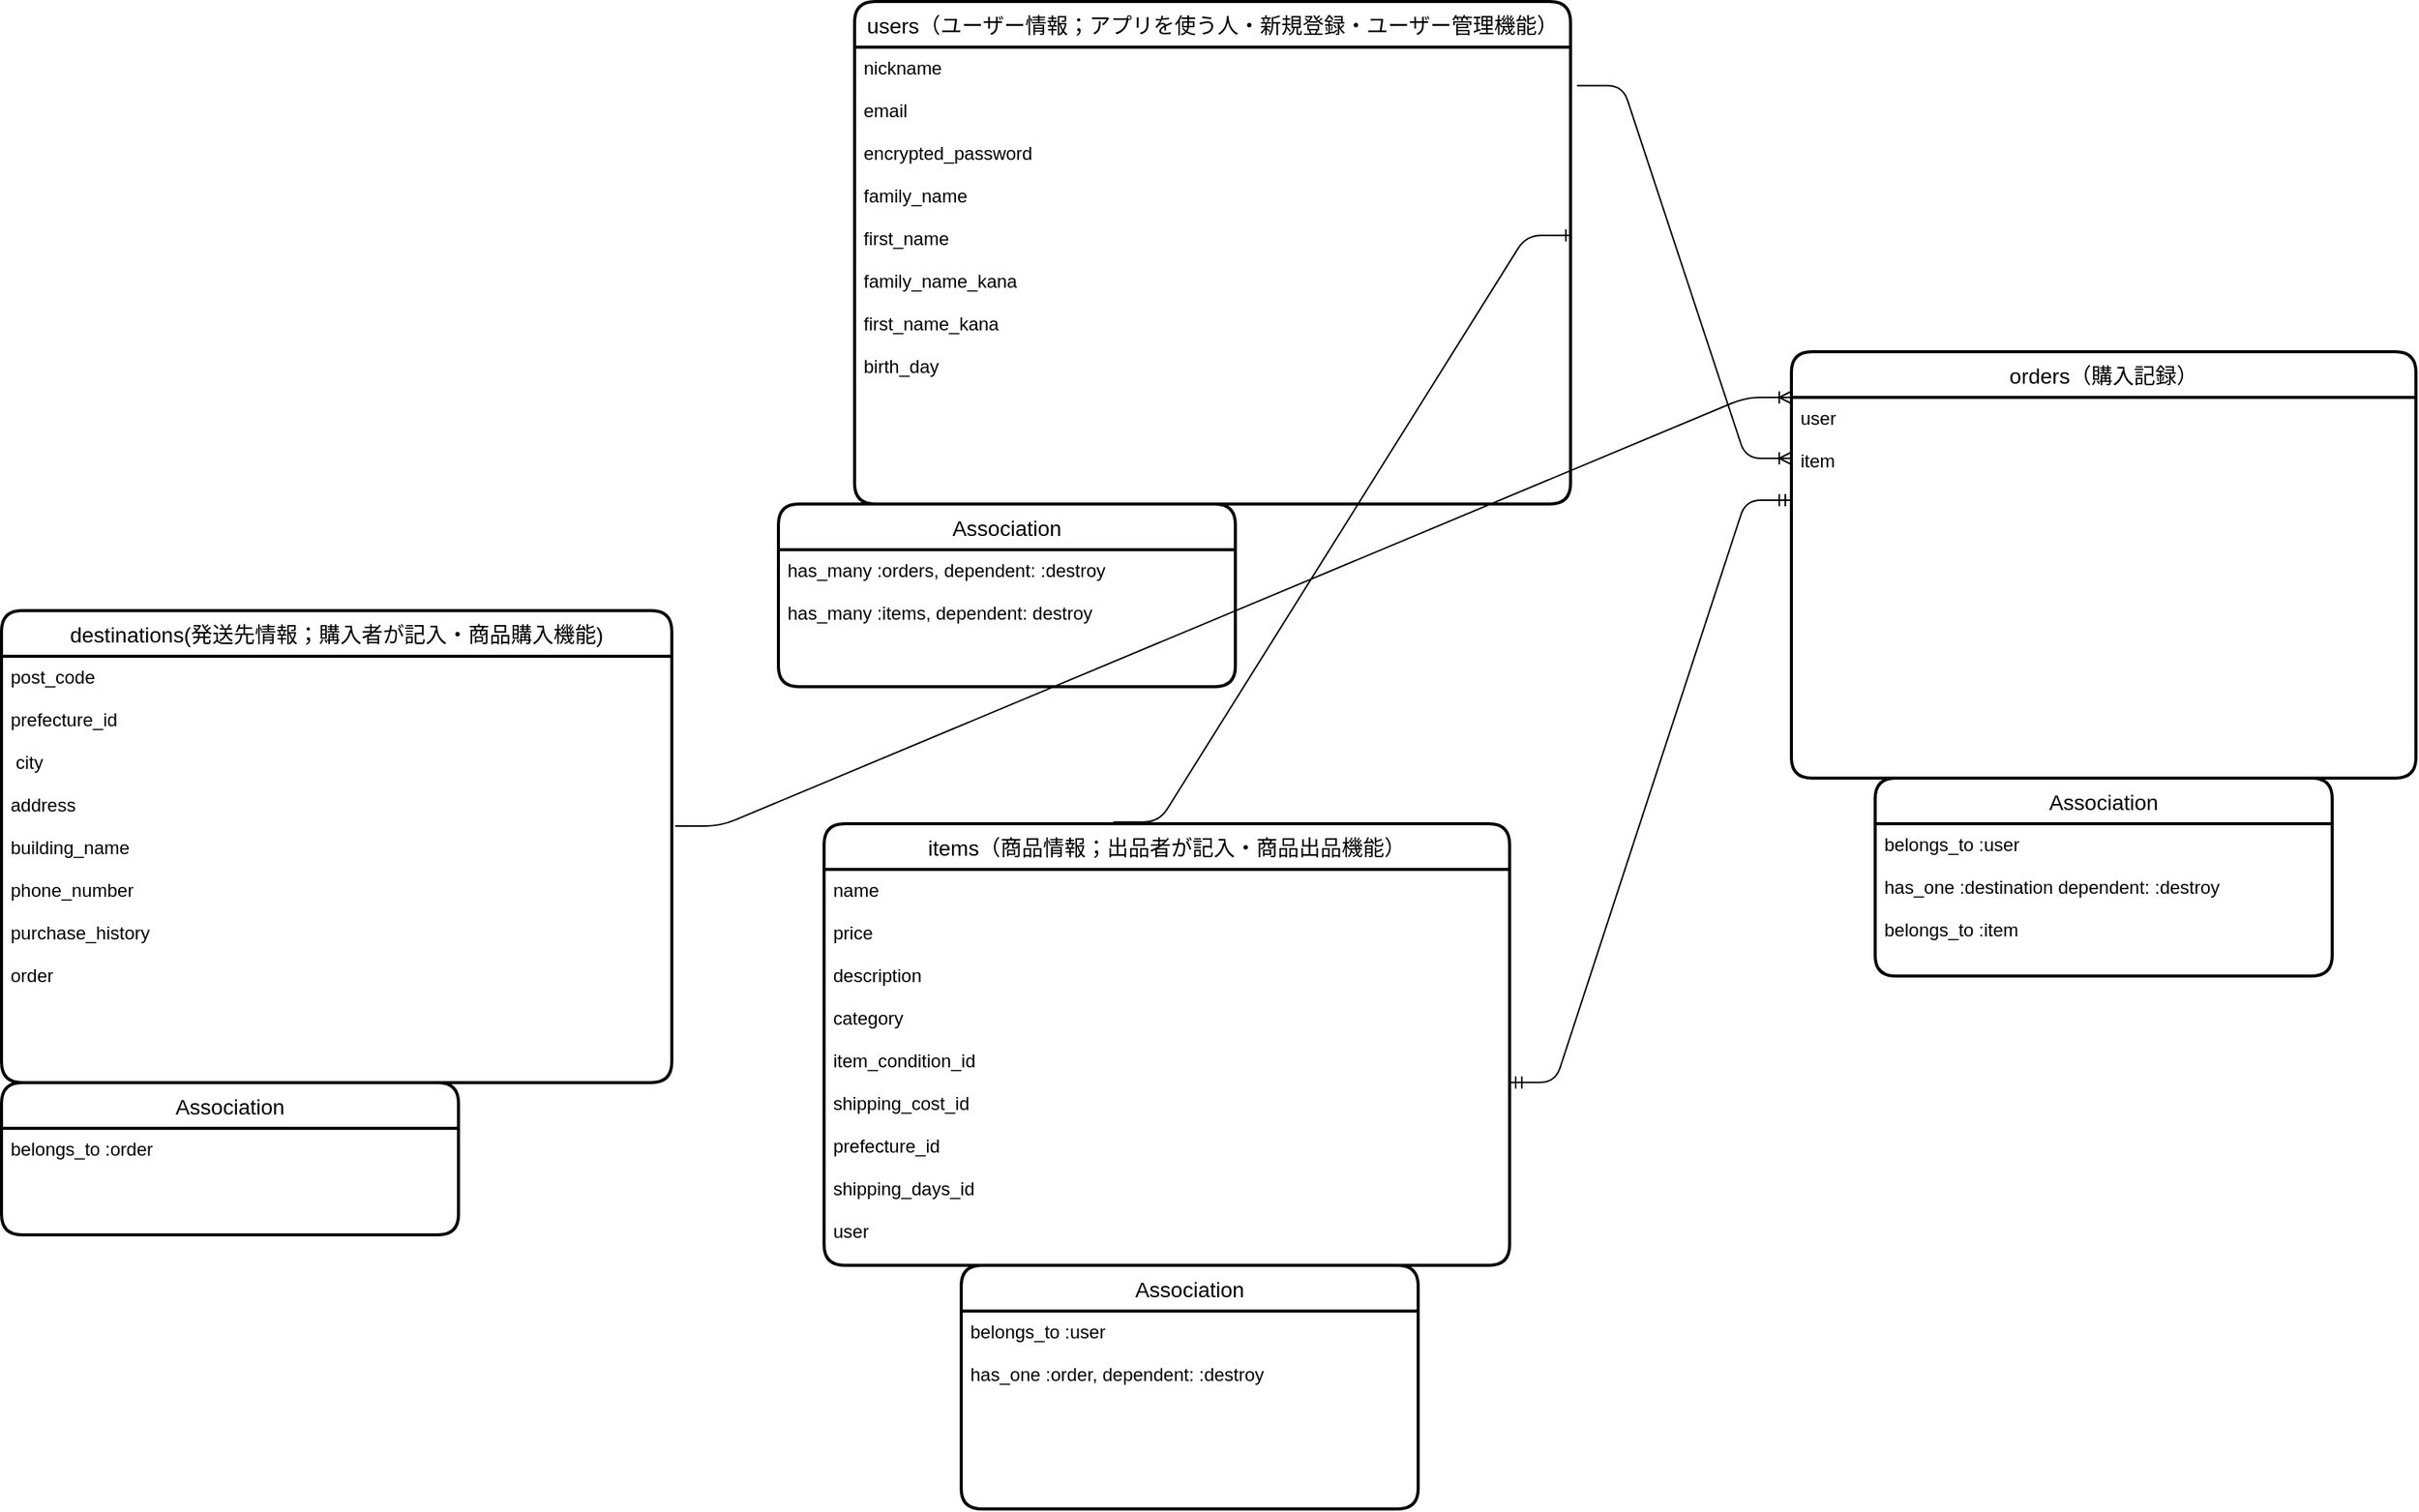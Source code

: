 <mxfile>
    <diagram id="RpeHlHaFE2gyfu1-urLa" name="ページ1">
        <mxGraphModel dx="1707" dy="1849" grid="1" gridSize="10" guides="1" tooltips="1" connect="1" arrows="1" fold="1" page="1" pageScale="1" pageWidth="827" pageHeight="1169" math="0" shadow="0">
            <root>
                <mxCell id="0"/>
                <mxCell id="1" parent="0"/>
                <mxCell id="43" value="orders（購入記録）" style="swimlane;childLayout=stackLayout;horizontal=1;startSize=30;horizontalStack=0;rounded=1;fontSize=14;fontStyle=0;strokeWidth=2;resizeParent=0;resizeLast=1;shadow=0;dashed=0;align=center;" parent="1" vertex="1">
                    <mxGeometry x="395" y="-930" width="410" height="280" as="geometry"/>
                </mxCell>
                <mxCell id="44" value="user&#10;&#10;item&#10;&#10;" style="align=left;strokeColor=none;fillColor=none;spacingLeft=4;fontSize=12;verticalAlign=top;resizable=0;rotatable=0;part=1;" parent="43" vertex="1">
                    <mxGeometry y="30" width="410" height="90" as="geometry"/>
                </mxCell>
                <mxCell id="174" value="&#10;&#10;" style="align=left;strokeColor=none;fillColor=none;spacingLeft=4;fontSize=12;verticalAlign=top;resizable=0;rotatable=0;part=1;" parent="43" vertex="1">
                    <mxGeometry y="120" width="410" height="160" as="geometry"/>
                </mxCell>
                <mxCell id="55" value="items（商品情報；出品者が記入・商品出品機能）" style="swimlane;childLayout=stackLayout;horizontal=1;startSize=30;horizontalStack=0;rounded=1;fontSize=14;fontStyle=0;strokeWidth=2;resizeParent=0;resizeLast=1;shadow=0;dashed=0;align=center;" parent="1" vertex="1">
                    <mxGeometry x="-240" y="-620" width="450" height="290" as="geometry"/>
                </mxCell>
                <mxCell id="172" value="name&#10;&#10;price&#10;&#10;description&#10;&#10;category           &#10;&#10;item_condition_id&#10;     &#10;shipping_cost_id&#10;&#10;prefecture_id&#10;&#10;shipping_days_id&#10; &#10;user               &#10;&#10;&#10;&#10;" style="align=left;strokeColor=none;fillColor=none;spacingLeft=4;fontSize=12;verticalAlign=top;resizable=0;rotatable=0;part=1;" parent="55" vertex="1">
                    <mxGeometry y="30" width="450" height="260" as="geometry"/>
                </mxCell>
                <mxCell id="57" value="destinations(発送先情報；購入者が記入・商品購入機能)" style="swimlane;childLayout=stackLayout;horizontal=1;startSize=30;horizontalStack=0;rounded=1;fontSize=14;fontStyle=0;strokeWidth=2;resizeParent=0;resizeLast=1;shadow=0;dashed=0;align=center;" parent="1" vertex="1">
                    <mxGeometry x="-780" y="-760" width="440" height="310" as="geometry"/>
                </mxCell>
                <mxCell id="58" value="post_code&#10;&#10;prefecture_id&#10;&#10; city  &#10;&#10;address &#10;          &#10;building_name&#10;      &#10;phone_number&#10;      &#10;purchase_history&#10;&#10;order&#10;&#10;&#10;&#10;&#10;" style="align=left;strokeColor=none;fillColor=none;spacingLeft=4;fontSize=12;verticalAlign=top;resizable=0;rotatable=0;part=1;" parent="57" vertex="1">
                    <mxGeometry y="30" width="440" height="280" as="geometry"/>
                </mxCell>
                <mxCell id="59" value="users（ユーザー情報；アプリを使う人・新規登録・ユーザー管理機能）" style="swimlane;childLayout=stackLayout;horizontal=1;startSize=30;horizontalStack=0;rounded=1;fontSize=14;fontStyle=0;strokeWidth=2;resizeParent=0;resizeLast=1;shadow=0;dashed=0;align=center;" parent="1" vertex="1">
                    <mxGeometry x="-220" y="-1160" width="470" height="330" as="geometry"/>
                </mxCell>
                <mxCell id="60" value="nickname&#10;&#10;email&#10;&#10;encrypted_password&#10;&#10;family_name&#10;&#10;first_name&#10;&#10;family_name_kana&#10;&#10;first_name_kana&#10;&#10;birth_day&#10;&#10;" style="align=left;strokeColor=none;fillColor=none;spacingLeft=4;fontSize=12;verticalAlign=top;resizable=0;rotatable=0;part=1;" parent="59" vertex="1">
                    <mxGeometry y="30" width="470" height="300" as="geometry"/>
                </mxCell>
                <mxCell id="137" value="Association" style="swimlane;childLayout=stackLayout;horizontal=1;startSize=30;horizontalStack=0;rounded=1;fontSize=14;fontStyle=0;strokeWidth=2;resizeParent=0;resizeLast=1;shadow=0;dashed=0;align=center;" parent="1" vertex="1">
                    <mxGeometry x="-270" y="-830" width="300" height="120" as="geometry"/>
                </mxCell>
                <mxCell id="138" value="has_many :orders, dependent: :destroy&#10;&#10;has_many :items, dependent: destroy" style="align=left;strokeColor=none;fillColor=none;spacingLeft=4;fontSize=12;verticalAlign=top;resizable=0;rotatable=0;part=1;" parent="137" vertex="1">
                    <mxGeometry y="30" width="300" height="90" as="geometry"/>
                </mxCell>
                <mxCell id="141" value="Association" style="swimlane;childLayout=stackLayout;horizontal=1;startSize=30;horizontalStack=0;rounded=1;fontSize=14;fontStyle=0;strokeWidth=2;resizeParent=0;resizeLast=1;shadow=0;dashed=0;align=center;" parent="1" vertex="1">
                    <mxGeometry x="450" y="-650" width="300" height="130" as="geometry"/>
                </mxCell>
                <mxCell id="142" value="belongs_to :user&#10;&#10;has_one :destination dependent: :destroy&#10;&#10;belongs_to :item" style="align=left;strokeColor=none;fillColor=none;spacingLeft=4;fontSize=12;verticalAlign=top;resizable=0;rotatable=0;part=1;" parent="141" vertex="1">
                    <mxGeometry y="30" width="300" height="100" as="geometry"/>
                </mxCell>
                <mxCell id="144" value="Association" style="swimlane;childLayout=stackLayout;horizontal=1;startSize=30;horizontalStack=0;rounded=1;fontSize=14;fontStyle=0;strokeWidth=2;resizeParent=0;resizeLast=1;shadow=0;dashed=0;align=center;" parent="1" vertex="1">
                    <mxGeometry x="-150" y="-330" width="300" height="160" as="geometry"/>
                </mxCell>
                <mxCell id="145" value="belongs_to :user &#10;&#10;has_one :order, dependent: :destroy" style="align=left;strokeColor=none;fillColor=none;spacingLeft=4;fontSize=12;verticalAlign=top;resizable=0;rotatable=0;part=1;" parent="144" vertex="1">
                    <mxGeometry y="30" width="300" height="130" as="geometry"/>
                </mxCell>
                <mxCell id="156" value="" style="edgeStyle=entityRelationEdgeStyle;fontSize=12;html=1;endArrow=ERoneToMany;exitX=1.009;exitY=0.084;exitDx=0;exitDy=0;exitPerimeter=0;entryX=0;entryY=0.25;entryDx=0;entryDy=0;" parent="1" source="60" target="43" edge="1">
                    <mxGeometry width="100" height="100" relative="1" as="geometry">
                        <mxPoint x="60" y="-510" as="sourcePoint"/>
                        <mxPoint x="160" y="-610" as="targetPoint"/>
                    </mxGeometry>
                </mxCell>
                <mxCell id="162" value="" style="edgeStyle=entityRelationEdgeStyle;fontSize=12;html=1;endArrow=ERone;endFill=1;exitX=0.422;exitY=-0.004;exitDx=0;exitDy=0;exitPerimeter=0;entryX=1.002;entryY=0.412;entryDx=0;entryDy=0;entryPerimeter=0;" parent="1" source="55" target="60" edge="1">
                    <mxGeometry width="100" height="100" relative="1" as="geometry">
                        <mxPoint x="160" y="-250" as="sourcePoint"/>
                        <mxPoint x="260" y="-350" as="targetPoint"/>
                    </mxGeometry>
                </mxCell>
                <mxCell id="163" value="" style="edgeStyle=entityRelationEdgeStyle;fontSize=12;html=1;endArrow=ERmandOne;startArrow=ERmandOne;exitX=1;exitY=0.538;exitDx=0;exitDy=0;entryX=0;entryY=0.75;entryDx=0;entryDy=0;exitPerimeter=0;" parent="1" source="172" target="44" edge="1">
                    <mxGeometry width="100" height="100" relative="1" as="geometry">
                        <mxPoint x="210" y="-185" as="sourcePoint"/>
                        <mxPoint x="500" y="-220" as="targetPoint"/>
                    </mxGeometry>
                </mxCell>
                <mxCell id="166" value="" style="edgeStyle=entityRelationEdgeStyle;fontSize=12;html=1;endArrow=ERoneToMany;exitX=1.005;exitY=0.398;exitDx=0;exitDy=0;exitPerimeter=0;entryX=0;entryY=0;entryDx=0;entryDy=0;" parent="1" source="58" target="44" edge="1">
                    <mxGeometry width="100" height="100" relative="1" as="geometry">
                        <mxPoint x="-30" y="-130" as="sourcePoint"/>
                        <mxPoint x="70" y="-230" as="targetPoint"/>
                    </mxGeometry>
                </mxCell>
                <mxCell id="169" value="Association" style="swimlane;childLayout=stackLayout;horizontal=1;startSize=30;horizontalStack=0;rounded=1;fontSize=14;fontStyle=0;strokeWidth=2;resizeParent=0;resizeLast=1;shadow=0;dashed=0;align=center;" parent="1" vertex="1">
                    <mxGeometry x="-780" y="-450" width="300" height="100" as="geometry"/>
                </mxCell>
                <mxCell id="170" value="belongs_to :order" style="align=left;strokeColor=none;fillColor=none;spacingLeft=4;fontSize=12;verticalAlign=top;resizable=0;rotatable=0;part=1;" parent="169" vertex="1">
                    <mxGeometry y="30" width="300" height="70" as="geometry"/>
                </mxCell>
            </root>
        </mxGraphModel>
    </diagram>
</mxfile>